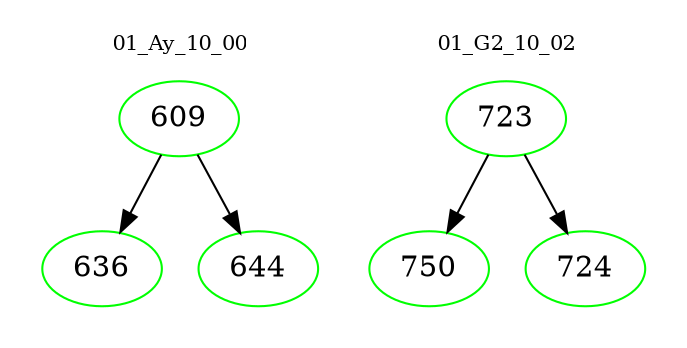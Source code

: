 digraph{
subgraph cluster_0 {
color = white
label = "01_Ay_10_00";
fontsize=10;
T0_609 [label="609", color="green"]
T0_609 -> T0_636 [color="black"]
T0_636 [label="636", color="green"]
T0_609 -> T0_644 [color="black"]
T0_644 [label="644", color="green"]
}
subgraph cluster_1 {
color = white
label = "01_G2_10_02";
fontsize=10;
T1_723 [label="723", color="green"]
T1_723 -> T1_750 [color="black"]
T1_750 [label="750", color="green"]
T1_723 -> T1_724 [color="black"]
T1_724 [label="724", color="green"]
}
}
